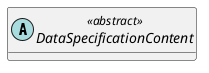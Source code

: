 @startuml
skinparam classAttributeIconSize 0
hide methods

abstract class DataSpecificationContent <<abstract>> {
}
@enduml